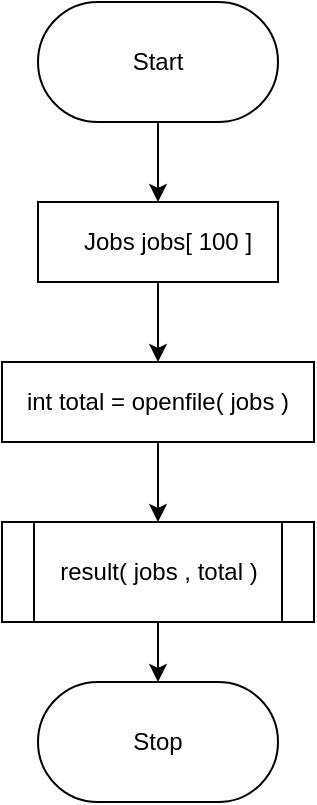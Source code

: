 <mxfile version="20.2.3" type="device" pages="4"><diagram id="C5RBs43oDa-KdzZeNtuy" name="main"><mxGraphModel dx="702" dy="857" grid="1" gridSize="10" guides="1" tooltips="1" connect="1" arrows="1" fold="1" page="1" pageScale="1" pageWidth="827" pageHeight="1169" math="0" shadow="0"><root><mxCell id="WIyWlLk6GJQsqaUBKTNV-0"/><mxCell id="WIyWlLk6GJQsqaUBKTNV-1" parent="WIyWlLk6GJQsqaUBKTNV-0"/><mxCell id="_FI58hIxrA8SldxBOYpD-6" value="" style="edgeStyle=orthogonalEdgeStyle;rounded=0;orthogonalLoop=1;jettySize=auto;html=1;" parent="WIyWlLk6GJQsqaUBKTNV-1" source="_FI58hIxrA8SldxBOYpD-0" target="_FI58hIxrA8SldxBOYpD-1" edge="1"><mxGeometry relative="1" as="geometry"/></mxCell><mxCell id="_FI58hIxrA8SldxBOYpD-0" value="Start" style="rounded=1;whiteSpace=wrap;html=1;arcSize=50;" parent="WIyWlLk6GJQsqaUBKTNV-1" vertex="1"><mxGeometry x="354" y="80" width="120" height="60" as="geometry"/></mxCell><mxCell id="_FI58hIxrA8SldxBOYpD-3" value="" style="edgeStyle=orthogonalEdgeStyle;rounded=0;orthogonalLoop=1;jettySize=auto;html=1;" parent="WIyWlLk6GJQsqaUBKTNV-1" source="_FI58hIxrA8SldxBOYpD-1" target="_FI58hIxrA8SldxBOYpD-2" edge="1"><mxGeometry relative="1" as="geometry"/></mxCell><mxCell id="_FI58hIxrA8SldxBOYpD-1" value="&amp;nbsp; &amp;nbsp;Jobs jobs[ 100 ]" style="rounded=0;whiteSpace=wrap;html=1;" parent="WIyWlLk6GJQsqaUBKTNV-1" vertex="1"><mxGeometry x="354" y="180" width="120" height="40" as="geometry"/></mxCell><mxCell id="_FI58hIxrA8SldxBOYpD-5" value="" style="edgeStyle=orthogonalEdgeStyle;rounded=0;orthogonalLoop=1;jettySize=auto;html=1;" parent="WIyWlLk6GJQsqaUBKTNV-1" source="_FI58hIxrA8SldxBOYpD-2" target="_FI58hIxrA8SldxBOYpD-4" edge="1"><mxGeometry relative="1" as="geometry"/></mxCell><mxCell id="_FI58hIxrA8SldxBOYpD-2" value="&amp;nbsp;int total = openfile( jobs )&amp;nbsp;" style="rounded=0;whiteSpace=wrap;html=1;" parent="WIyWlLk6GJQsqaUBKTNV-1" vertex="1"><mxGeometry x="336" y="260" width="156" height="40" as="geometry"/></mxCell><mxCell id="_FI58hIxrA8SldxBOYpD-8" value="" style="edgeStyle=orthogonalEdgeStyle;rounded=0;orthogonalLoop=1;jettySize=auto;html=1;" parent="WIyWlLk6GJQsqaUBKTNV-1" source="_FI58hIxrA8SldxBOYpD-4" target="_FI58hIxrA8SldxBOYpD-7" edge="1"><mxGeometry relative="1" as="geometry"/></mxCell><mxCell id="_FI58hIxrA8SldxBOYpD-4" value="result( jobs , total )" style="shape=process;whiteSpace=wrap;html=1;backgroundOutline=1;rounded=0;" parent="WIyWlLk6GJQsqaUBKTNV-1" vertex="1"><mxGeometry x="336" y="340" width="156" height="50" as="geometry"/></mxCell><mxCell id="_FI58hIxrA8SldxBOYpD-7" value="Stop" style="rounded=1;whiteSpace=wrap;html=1;arcSize=50;" parent="WIyWlLk6GJQsqaUBKTNV-1" vertex="1"><mxGeometry x="354" y="420" width="120" height="60" as="geometry"/></mxCell></root></mxGraphModel></diagram><diagram id="8wvmJROvQ71Lb3DKeKXc" name="openfile"><mxGraphModel dx="702" dy="857" grid="1" gridSize="10" guides="1" tooltips="1" connect="1" arrows="1" fold="1" page="1" pageScale="1" pageWidth="850" pageHeight="1100" math="0" shadow="0"><root><mxCell id="0"/><mxCell id="1" parent="0"/><mxCell id="Gln6rueyPknRnzqwAqZ3-33" style="edgeStyle=orthogonalEdgeStyle;rounded=0;orthogonalLoop=1;jettySize=auto;html=1;entryX=0.5;entryY=0;entryDx=0;entryDy=0;" parent="1" source="Gln6rueyPknRnzqwAqZ3-1" target="Gln6rueyPknRnzqwAqZ3-2" edge="1"><mxGeometry relative="1" as="geometry"/></mxCell><mxCell id="Gln6rueyPknRnzqwAqZ3-1" value="openfile&lt;br&gt;( Jobs jobs[] )" style="rounded=1;whiteSpace=wrap;html=1;arcSize=50;" parent="1" vertex="1"><mxGeometry x="354" y="80" width="120" height="60" as="geometry"/></mxCell><mxCell id="Gln6rueyPknRnzqwAqZ3-6" value="" style="edgeStyle=orthogonalEdgeStyle;rounded=0;orthogonalLoop=1;jettySize=auto;html=1;" parent="1" source="Gln6rueyPknRnzqwAqZ3-2" target="Gln6rueyPknRnzqwAqZ3-5" edge="1"><mxGeometry relative="1" as="geometry"/></mxCell><mxCell id="Gln6rueyPknRnzqwAqZ3-2" value="int index = 0" style="rounded=0;whiteSpace=wrap;html=1;" parent="1" vertex="1"><mxGeometry x="354" y="180" width="120" height="40" as="geometry"/></mxCell><mxCell id="Gln6rueyPknRnzqwAqZ3-8" value="" style="edgeStyle=orthogonalEdgeStyle;rounded=0;orthogonalLoop=1;jettySize=auto;html=1;" parent="1" source="Gln6rueyPknRnzqwAqZ3-5" target="Gln6rueyPknRnzqwAqZ3-7" edge="1"><mxGeometry relative="1" as="geometry"/></mxCell><mxCell id="Gln6rueyPknRnzqwAqZ3-5" value="FILE *fptr" style="rounded=0;whiteSpace=wrap;html=1;" parent="1" vertex="1"><mxGeometry x="354" y="260" width="120" height="40" as="geometry"/></mxCell><mxCell id="Gln6rueyPknRnzqwAqZ3-12" value="" style="edgeStyle=orthogonalEdgeStyle;rounded=0;orthogonalLoop=1;jettySize=auto;html=1;" parent="1" source="Gln6rueyPknRnzqwAqZ3-7" target="Gln6rueyPknRnzqwAqZ3-11" edge="1"><mxGeometry relative="1" as="geometry"/></mxCell><mxCell id="Gln6rueyPknRnzqwAqZ3-7" value="fptr = fopen( &quot;Salary.txt&quot;, &quot;r&quot; )" style="rounded=0;whiteSpace=wrap;html=1;" parent="1" vertex="1"><mxGeometry x="326" y="340" width="176" height="40" as="geometry"/></mxCell><mxCell id="Gln6rueyPknRnzqwAqZ3-14" value="True" style="edgeStyle=orthogonalEdgeStyle;rounded=0;orthogonalLoop=1;jettySize=auto;html=1;" parent="1" source="Gln6rueyPknRnzqwAqZ3-11" target="Gln6rueyPknRnzqwAqZ3-13" edge="1"><mxGeometry relative="1" as="geometry"/></mxCell><mxCell id="Gln6rueyPknRnzqwAqZ3-17" value="False" style="edgeStyle=orthogonalEdgeStyle;rounded=0;orthogonalLoop=1;jettySize=auto;html=1;" parent="1" source="Gln6rueyPknRnzqwAqZ3-11" edge="1"><mxGeometry x="-0.856" relative="1" as="geometry"><mxPoint x="414" y="700" as="targetPoint"/><Array as="points"><mxPoint x="560" y="460"/><mxPoint x="560" y="680"/><mxPoint x="414" y="680"/><mxPoint x="414" y="700"/></Array><mxPoint as="offset"/></mxGeometry></mxCell><mxCell id="Gln6rueyPknRnzqwAqZ3-11" value="fptr == NULL ?" style="rhombus;whiteSpace=wrap;html=1;rounded=0;" parent="1" vertex="1"><mxGeometry x="341" y="420" width="146" height="80" as="geometry"/></mxCell><mxCell id="Gln6rueyPknRnzqwAqZ3-16" value="" style="edgeStyle=orthogonalEdgeStyle;rounded=0;orthogonalLoop=1;jettySize=auto;html=1;" parent="1" source="Gln6rueyPknRnzqwAqZ3-13" target="Gln6rueyPknRnzqwAqZ3-15" edge="1"><mxGeometry relative="1" as="geometry"/></mxCell><mxCell id="Gln6rueyPknRnzqwAqZ3-13" value="show&amp;nbsp;&quot;Error opening file salary.txt&quot;" style="shape=parallelogram;perimeter=parallelogramPerimeter;whiteSpace=wrap;html=1;fixedSize=1;rounded=0;" parent="1" vertex="1"><mxGeometry x="301" y="540" width="226" height="40" as="geometry"/></mxCell><mxCell id="7LVOAITUAh3FwFvK-YC3-1" style="edgeStyle=none;html=1;entryX=0.575;entryY=0.65;entryDx=0;entryDy=0;entryPerimeter=0;" parent="1" source="Gln6rueyPknRnzqwAqZ3-15" target="7LVOAITUAh3FwFvK-YC3-4" edge="1"><mxGeometry relative="1" as="geometry"><mxPoint x="190" y="1380" as="targetPoint"/><Array as="points"><mxPoint x="190" y="630"/><mxPoint x="190" y="1380"/></Array></mxGeometry></mxCell><mxCell id="Gln6rueyPknRnzqwAqZ3-15" value="exit( 0 )" style="rounded=0;whiteSpace=wrap;html=1;" parent="1" vertex="1"><mxGeometry x="354" y="610" width="120" height="40" as="geometry"/></mxCell><mxCell id="Gln6rueyPknRnzqwAqZ3-21" value="" style="edgeStyle=orthogonalEdgeStyle;rounded=0;orthogonalLoop=1;jettySize=auto;html=1;" parent="1" source="Gln6rueyPknRnzqwAqZ3-19" target="Gln6rueyPknRnzqwAqZ3-20" edge="1"><mxGeometry relative="1" as="geometry"/></mxCell><mxCell id="Gln6rueyPknRnzqwAqZ3-19" value="char col1[ 100 ] , col2[ 100 ] , col3[ 100 ] , col4[ 100 ] , row2[ 100 ]" style="rounded=0;whiteSpace=wrap;html=1;" parent="1" vertex="1"><mxGeometry x="321" y="700" width="186" height="60" as="geometry"/></mxCell><mxCell id="Gln6rueyPknRnzqwAqZ3-23" value="" style="edgeStyle=orthogonalEdgeStyle;rounded=0;orthogonalLoop=1;jettySize=auto;html=1;" parent="1" source="Gln6rueyPknRnzqwAqZ3-20" target="Gln6rueyPknRnzqwAqZ3-22" edge="1"><mxGeometry relative="1" as="geometry"/></mxCell><mxCell id="Gln6rueyPknRnzqwAqZ3-20" value="get &quot;fptr , col1, col2, col3, col4&quot;" style="shape=parallelogram;perimeter=parallelogramPerimeter;whiteSpace=wrap;html=1;fixedSize=1;rounded=0;" parent="1" vertex="1"><mxGeometry x="311" y="840" width="206" height="60" as="geometry"/></mxCell><mxCell id="Gln6rueyPknRnzqwAqZ3-25" value="" style="edgeStyle=orthogonalEdgeStyle;rounded=0;orthogonalLoop=1;jettySize=auto;html=1;" parent="1" source="Gln6rueyPknRnzqwAqZ3-22" target="Gln6rueyPknRnzqwAqZ3-24" edge="1"><mxGeometry relative="1" as="geometry"/></mxCell><mxCell id="Gln6rueyPknRnzqwAqZ3-22" value="" style="shape=waypoint;sketch=0;size=6;pointerEvents=1;points=[];fillColor=default;resizable=0;rotatable=0;perimeter=centerPerimeter;snapToPoint=1;rounded=0;" parent="1" vertex="1"><mxGeometry x="394" y="920" width="40" height="40" as="geometry"/></mxCell><mxCell id="Gln6rueyPknRnzqwAqZ3-27" value="True" style="edgeStyle=orthogonalEdgeStyle;rounded=0;orthogonalLoop=1;jettySize=auto;html=1;" parent="1" source="Gln6rueyPknRnzqwAqZ3-24" target="Gln6rueyPknRnzqwAqZ3-26" edge="1"><mxGeometry relative="1" as="geometry"/></mxCell><mxCell id="Gln6rueyPknRnzqwAqZ3-29" value="False" style="edgeStyle=orthogonalEdgeStyle;rounded=0;orthogonalLoop=1;jettySize=auto;html=1;" parent="1" source="Gln6rueyPknRnzqwAqZ3-24" edge="1"><mxGeometry x="-0.853" relative="1" as="geometry"><mxPoint x="414" y="1270" as="targetPoint"/><Array as="points"><mxPoint x="570" y="1030"/><mxPoint x="570" y="1200"/><mxPoint x="414" y="1200"/></Array><mxPoint as="offset"/></mxGeometry></mxCell><mxCell id="Gln6rueyPknRnzqwAqZ3-24" value="fscanf(fptr) != EOF ?" style="rhombus;whiteSpace=wrap;html=1;sketch=0;rounded=0;" parent="1" vertex="1"><mxGeometry x="332.5" y="980" width="163" height="100" as="geometry"/></mxCell><mxCell id="Gln6rueyPknRnzqwAqZ3-28" style="edgeStyle=orthogonalEdgeStyle;rounded=0;orthogonalLoop=1;jettySize=auto;html=1;" parent="1" source="Gln6rueyPknRnzqwAqZ3-26" target="Gln6rueyPknRnzqwAqZ3-22" edge="1"><mxGeometry relative="1" as="geometry"><mxPoint x="250" y="940" as="targetPoint"/><Array as="points"><mxPoint x="240" y="1140"/><mxPoint x="240" y="940"/></Array></mxGeometry></mxCell><mxCell id="Gln6rueyPknRnzqwAqZ3-26" value="index =&amp;nbsp;index + 1" style="whiteSpace=wrap;html=1;sketch=0;rounded=0;" parent="1" vertex="1"><mxGeometry x="354" y="1110" width="120" height="60" as="geometry"/></mxCell><mxCell id="Gln6rueyPknRnzqwAqZ3-32" value="" style="edgeStyle=orthogonalEdgeStyle;rounded=0;orthogonalLoop=1;jettySize=auto;html=1;" parent="1" source="Gln6rueyPknRnzqwAqZ3-30" target="Gln6rueyPknRnzqwAqZ3-31" edge="1"><mxGeometry relative="1" as="geometry"/></mxCell><mxCell id="Gln6rueyPknRnzqwAqZ3-30" value="fclose( fptr )" style="rounded=0;whiteSpace=wrap;html=1;" parent="1" vertex="1"><mxGeometry x="354" y="1230" width="120" height="40" as="geometry"/></mxCell><mxCell id="7LVOAITUAh3FwFvK-YC3-5" style="edgeStyle=none;html=1;entryX=0.55;entryY=0.35;entryDx=0;entryDy=0;entryPerimeter=0;" parent="1" source="Gln6rueyPknRnzqwAqZ3-31" target="7LVOAITUAh3FwFvK-YC3-4" edge="1"><mxGeometry relative="1" as="geometry"/></mxCell><mxCell id="Gln6rueyPknRnzqwAqZ3-31" value="return index" style="whiteSpace=wrap;html=1;rounded=0;" parent="1" vertex="1"><mxGeometry x="354" y="1290" width="120" height="40" as="geometry"/></mxCell><mxCell id="Gln6rueyPknRnzqwAqZ3-34" value="Stop" style="rounded=1;whiteSpace=wrap;html=1;arcSize=50;" parent="1" vertex="1"><mxGeometry x="354" y="1420" width="120" height="60" as="geometry"/></mxCell><mxCell id="7LVOAITUAh3FwFvK-YC3-7" style="edgeStyle=none;html=1;entryX=0.5;entryY=0;entryDx=0;entryDy=0;" parent="1" source="7LVOAITUAh3FwFvK-YC3-4" target="Gln6rueyPknRnzqwAqZ3-34" edge="1"><mxGeometry relative="1" as="geometry"/></mxCell><mxCell id="7LVOAITUAh3FwFvK-YC3-4" value="" style="shape=waypoint;sketch=0;size=6;pointerEvents=1;points=[];fillColor=default;resizable=0;rotatable=0;perimeter=centerPerimeter;snapToPoint=1;rounded=0;" parent="1" vertex="1"><mxGeometry x="394" y="1360" width="40" height="40" as="geometry"/></mxCell></root></mxGraphModel></diagram><diagram id="eBZUSpBIkuybeohZaWXU" name="result"><mxGraphModel dx="702" dy="857" grid="1" gridSize="10" guides="1" tooltips="1" connect="1" arrows="1" fold="1" page="1" pageScale="1" pageWidth="850" pageHeight="1100" math="0" shadow="0"><root><mxCell id="0"/><mxCell id="1" parent="0"/><mxCell id="qYpqaH9GHWGAw_M61kcW-3" value="" style="edgeStyle=orthogonalEdgeStyle;rounded=0;orthogonalLoop=1;jettySize=auto;html=1;" parent="1" source="qYpqaH9GHWGAw_M61kcW-1" target="qYpqaH9GHWGAw_M61kcW-2" edge="1"><mxGeometry relative="1" as="geometry"/></mxCell><mxCell id="qYpqaH9GHWGAw_M61kcW-1" value="result&lt;br&gt;( Jobs jobs[] , int total )" style="rounded=1;whiteSpace=wrap;html=1;arcSize=50;" parent="1" vertex="1"><mxGeometry x="352" y="80" width="146" height="60" as="geometry"/></mxCell><mxCell id="qYpqaH9GHWGAw_M61kcW-5" value="" style="edgeStyle=orthogonalEdgeStyle;rounded=0;orthogonalLoop=1;jettySize=auto;html=1;" parent="1" source="qYpqaH9GHWGAw_M61kcW-2" target="qYpqaH9GHWGAw_M61kcW-4" edge="1"><mxGeometry relative="1" as="geometry"/></mxCell><mxCell id="qYpqaH9GHWGAw_M61kcW-2" value="float max_total = -1" style="rounded=0;whiteSpace=wrap;html=1;" parent="1" vertex="1"><mxGeometry x="365" y="170" width="120" height="60" as="geometry"/></mxCell><mxCell id="qYpqaH9GHWGAw_M61kcW-7" value="" style="edgeStyle=orthogonalEdgeStyle;rounded=0;orthogonalLoop=1;jettySize=auto;html=1;" parent="1" source="qYpqaH9GHWGAw_M61kcW-4" target="qYpqaH9GHWGAw_M61kcW-6" edge="1"><mxGeometry relative="1" as="geometry"/></mxCell><mxCell id="qYpqaH9GHWGAw_M61kcW-4" value="char prefix_job[ 100 ][ 100 ] = { &quot;Programmer&quot; , &quot;Support&quot; , &quot;Advisor&quot; , &quot;Founder&quot; , &quot;HR&quot; }" style="whiteSpace=wrap;html=1;rounded=0;" parent="1" vertex="1"><mxGeometry x="348" y="260" width="155" height="90" as="geometry"/></mxCell><mxCell id="qYpqaH9GHWGAw_M61kcW-9" value="" style="edgeStyle=orthogonalEdgeStyle;rounded=0;orthogonalLoop=1;jettySize=auto;html=1;" parent="1" source="qYpqaH9GHWGAw_M61kcW-6" target="qYpqaH9GHWGAw_M61kcW-8" edge="1"><mxGeometry relative="1" as="geometry"/></mxCell><mxCell id="qYpqaH9GHWGAw_M61kcW-6" value="char jobs_title[ 100 ]&amp;nbsp;&lt;br&gt;int i = 0&amp;nbsp;" style="whiteSpace=wrap;html=1;rounded=0;" parent="1" vertex="1"><mxGeometry x="365.5" y="390" width="120" height="60" as="geometry"/></mxCell><mxCell id="qYpqaH9GHWGAw_M61kcW-11" value="" style="edgeStyle=orthogonalEdgeStyle;rounded=0;orthogonalLoop=1;jettySize=auto;html=1;" parent="1" source="qYpqaH9GHWGAw_M61kcW-8" target="qYpqaH9GHWGAw_M61kcW-10" edge="1"><mxGeometry relative="1" as="geometry"/></mxCell><mxCell id="qYpqaH9GHWGAw_M61kcW-8" value="" style="shape=waypoint;sketch=0;size=6;pointerEvents=1;points=[];fillColor=default;resizable=0;rotatable=0;perimeter=centerPerimeter;snapToPoint=1;rounded=0;" parent="1" vertex="1"><mxGeometry x="405" y="470" width="40" height="40" as="geometry"/></mxCell><mxCell id="qYpqaH9GHWGAw_M61kcW-15" value="True" style="edgeStyle=orthogonalEdgeStyle;rounded=0;orthogonalLoop=1;jettySize=auto;html=1;" parent="1" source="qYpqaH9GHWGAw_M61kcW-10" target="qYpqaH9GHWGAw_M61kcW-14" edge="1"><mxGeometry relative="1" as="geometry"/></mxCell><mxCell id="qYpqaH9GHWGAw_M61kcW-38" value="False" style="edgeStyle=orthogonalEdgeStyle;rounded=0;orthogonalLoop=1;jettySize=auto;html=1;" parent="1" source="qYpqaH9GHWGAw_M61kcW-10" edge="1"><mxGeometry x="-0.935" relative="1" as="geometry"><mxPoint x="425" y="1620" as="targetPoint"/><Array as="points"><mxPoint x="640" y="565"/><mxPoint x="640" y="1560"/><mxPoint x="425" y="1560"/><mxPoint x="425" y="1600"/></Array><mxPoint as="offset"/></mxGeometry></mxCell><mxCell id="qYpqaH9GHWGAw_M61kcW-10" value="i &amp;lt; 5 ?" style="rhombus;whiteSpace=wrap;html=1;sketch=0;rounded=0;" parent="1" vertex="1"><mxGeometry x="367" y="530" width="116.75" height="70" as="geometry"/></mxCell><mxCell id="qYpqaH9GHWGAw_M61kcW-17" value="" style="edgeStyle=orthogonalEdgeStyle;rounded=0;orthogonalLoop=1;jettySize=auto;html=1;" parent="1" source="qYpqaH9GHWGAw_M61kcW-14" target="qYpqaH9GHWGAw_M61kcW-16" edge="1"><mxGeometry relative="1" as="geometry"/></mxCell><mxCell id="qYpqaH9GHWGAw_M61kcW-14" value="int j = 0" style="whiteSpace=wrap;html=1;sketch=0;rounded=0;" parent="1" vertex="1"><mxGeometry x="365.01" y="630" width="120" height="40" as="geometry"/></mxCell><mxCell id="qYpqaH9GHWGAw_M61kcW-19" value="" style="edgeStyle=orthogonalEdgeStyle;rounded=0;orthogonalLoop=1;jettySize=auto;html=1;" parent="1" source="qYpqaH9GHWGAw_M61kcW-16" target="qYpqaH9GHWGAw_M61kcW-18" edge="1"><mxGeometry relative="1" as="geometry"/></mxCell><mxCell id="qYpqaH9GHWGAw_M61kcW-16" value="" style="shape=waypoint;sketch=0;size=6;pointerEvents=1;points=[];fillColor=default;resizable=0;rotatable=0;perimeter=centerPerimeter;snapToPoint=1;rounded=0;" parent="1" vertex="1"><mxGeometry x="405" y="690" width="40" height="40" as="geometry"/></mxCell><mxCell id="qYpqaH9GHWGAw_M61kcW-21" value="True" style="edgeStyle=orthogonalEdgeStyle;rounded=0;orthogonalLoop=1;jettySize=auto;html=1;" parent="1" source="qYpqaH9GHWGAw_M61kcW-18" target="qYpqaH9GHWGAw_M61kcW-20" edge="1"><mxGeometry relative="1" as="geometry"/></mxCell><mxCell id="qYpqaH9GHWGAw_M61kcW-35" value="False" style="edgeStyle=orthogonalEdgeStyle;rounded=0;orthogonalLoop=1;jettySize=auto;html=1;entryX=0.5;entryY=0;entryDx=0;entryDy=0;" parent="1" source="qYpqaH9GHWGAw_M61kcW-18" target="qYpqaH9GHWGAw_M61kcW-36" edge="1"><mxGeometry x="-0.926" relative="1" as="geometry"><mxPoint x="426" y="1440" as="targetPoint"/><Array as="points"><mxPoint x="600" y="785"/><mxPoint x="600" y="1440"/><mxPoint x="424" y="1440"/></Array><mxPoint as="offset"/></mxGeometry></mxCell><mxCell id="qYpqaH9GHWGAw_M61kcW-18" value="j &amp;lt; 100 ?" style="rhombus;whiteSpace=wrap;html=1;sketch=0;rounded=0;" parent="1" vertex="1"><mxGeometry x="357" y="750" width="137" height="70" as="geometry"/></mxCell><mxCell id="qYpqaH9GHWGAw_M61kcW-23" value="True" style="edgeStyle=orthogonalEdgeStyle;rounded=0;orthogonalLoop=1;jettySize=auto;html=1;" parent="1" source="qYpqaH9GHWGAw_M61kcW-20" target="qYpqaH9GHWGAw_M61kcW-22" edge="1"><mxGeometry relative="1" as="geometry"/></mxCell><mxCell id="qYpqaH9GHWGAw_M61kcW-34" value="False" style="edgeStyle=orthogonalEdgeStyle;rounded=0;orthogonalLoop=1;jettySize=auto;html=1;entryX=0.563;entryY=0.625;entryDx=0;entryDy=0;entryPerimeter=0;" parent="1" source="qYpqaH9GHWGAw_M61kcW-20" target="qYpqaH9GHWGAw_M61kcW-26" edge="1"><mxGeometry x="-0.893" relative="1" as="geometry"><mxPoint x="550" y="1170" as="targetPoint"/><Array as="points"><mxPoint x="560" y="900"/><mxPoint x="560" y="1170"/></Array><mxPoint as="offset"/></mxGeometry></mxCell><mxCell id="qYpqaH9GHWGAw_M61kcW-20" value="prefix_job[ i ][ j ] == '\0' ?" style="rhombus;whiteSpace=wrap;html=1;sketch=0;rounded=0;" parent="1" vertex="1"><mxGeometry x="334" y="860" width="182" height="80" as="geometry"/></mxCell><mxCell id="qYpqaH9GHWGAw_M61kcW-25" value="" style="edgeStyle=orthogonalEdgeStyle;rounded=0;orthogonalLoop=1;jettySize=auto;html=1;" parent="1" source="qYpqaH9GHWGAw_M61kcW-22" target="qYpqaH9GHWGAw_M61kcW-24" edge="1"><mxGeometry relative="1" as="geometry"/></mxCell><mxCell id="qYpqaH9GHWGAw_M61kcW-22" value="jobs_title[ j ] = '\0'" style="whiteSpace=wrap;html=1;sketch=0;rounded=0;" parent="1" vertex="1"><mxGeometry x="353.13" y="980" width="144.5" height="50" as="geometry"/></mxCell><mxCell id="qYpqaH9GHWGAw_M61kcW-27" value="" style="edgeStyle=orthogonalEdgeStyle;rounded=0;orthogonalLoop=1;jettySize=auto;html=1;" parent="1" source="qYpqaH9GHWGAw_M61kcW-24" target="qYpqaH9GHWGAw_M61kcW-26" edge="1"><mxGeometry relative="1" as="geometry"/></mxCell><mxCell id="qYpqaH9GHWGAw_M61kcW-24" value="break" style="whiteSpace=wrap;html=1;sketch=0;rounded=0;" parent="1" vertex="1"><mxGeometry x="365.38" y="1070" width="120" height="60" as="geometry"/></mxCell><mxCell id="qYpqaH9GHWGAw_M61kcW-30" value="" style="edgeStyle=orthogonalEdgeStyle;rounded=0;orthogonalLoop=1;jettySize=auto;html=1;" parent="1" source="qYpqaH9GHWGAw_M61kcW-26" target="qYpqaH9GHWGAw_M61kcW-29" edge="1"><mxGeometry relative="1" as="geometry"/></mxCell><mxCell id="qYpqaH9GHWGAw_M61kcW-26" value="" style="shape=waypoint;sketch=0;size=6;pointerEvents=1;points=[];fillColor=default;resizable=0;rotatable=0;perimeter=centerPerimeter;snapToPoint=1;rounded=0;" parent="1" vertex="1"><mxGeometry x="405.5" y="1150" width="40" height="40" as="geometry"/></mxCell><mxCell id="qYpqaH9GHWGAw_M61kcW-40" value="" style="edgeStyle=orthogonalEdgeStyle;rounded=0;orthogonalLoop=1;jettySize=auto;html=1;" parent="1" source="qYpqaH9GHWGAw_M61kcW-29" target="qYpqaH9GHWGAw_M61kcW-39" edge="1"><mxGeometry relative="1" as="geometry"/></mxCell><mxCell id="qYpqaH9GHWGAw_M61kcW-29" value="jobs_title[ j ] = prefix_job[ i ][ j ]" style="whiteSpace=wrap;html=1;sketch=0;rounded=0;" parent="1" vertex="1"><mxGeometry x="333.25" y="1220" width="184.5" height="60" as="geometry"/></mxCell><mxCell id="qYpqaH9GHWGAw_M61kcW-31" value="j = j + 1" style="rounded=0;whiteSpace=wrap;html=1;sketch=0;" parent="1" vertex="1"><mxGeometry x="366" y="1370" width="120" height="40" as="geometry"/></mxCell><mxCell id="qYpqaH9GHWGAw_M61kcW-37" style="edgeStyle=orthogonalEdgeStyle;rounded=0;orthogonalLoop=1;jettySize=auto;html=1;entryX=0.45;entryY=0.525;entryDx=0;entryDy=0;entryPerimeter=0;exitX=0;exitY=0.5;exitDx=0;exitDy=0;" parent="1" source="qYpqaH9GHWGAw_M61kcW-36" target="qYpqaH9GHWGAw_M61kcW-8" edge="1"><mxGeometry relative="1" as="geometry"><mxPoint x="240" y="480" as="targetPoint"/><Array as="points"><mxPoint x="220" y="1500"/><mxPoint x="220" y="490"/></Array></mxGeometry></mxCell><mxCell id="qYpqaH9GHWGAw_M61kcW-36" value="i = i + 1" style="rounded=0;whiteSpace=wrap;html=1;" parent="1" vertex="1"><mxGeometry x="363.75" y="1470" width="120" height="60" as="geometry"/></mxCell><mxCell id="qYpqaH9GHWGAw_M61kcW-43" style="edgeStyle=orthogonalEdgeStyle;rounded=0;orthogonalLoop=1;jettySize=auto;html=1;entryX=0.5;entryY=0;entryDx=0;entryDy=0;" parent="1" source="qYpqaH9GHWGAw_M61kcW-39" target="qYpqaH9GHWGAw_M61kcW-31" edge="1"><mxGeometry relative="1" as="geometry"/></mxCell><mxCell id="qYpqaH9GHWGAw_M61kcW-39" value="show_max&lt;br&gt;( jobs, total, max_total, jobs_title )" style="shape=process;whiteSpace=wrap;html=1;backgroundOutline=1;" parent="1" vertex="1"><mxGeometry x="301" y="1300" width="250" height="40" as="geometry"/></mxCell><mxCell id="qYpqaH9GHWGAw_M61kcW-44" value="Stop" style="rounded=1;whiteSpace=wrap;html=1;arcSize=50;" parent="1" vertex="1"><mxGeometry x="350.75" y="1620" width="146" height="60" as="geometry"/></mxCell></root></mxGraphModel></diagram><diagram id="HikrspEHo6EqJsP1vH77" name="show_max"><mxGraphModel dx="702" dy="857" grid="1" gridSize="10" guides="1" tooltips="1" connect="1" arrows="1" fold="1" page="1" pageScale="1" pageWidth="850" pageHeight="1100" math="0" shadow="0"><root><mxCell id="0"/><mxCell id="1" parent="0"/><mxCell id="NmbeHcibe76cZwqS2uoT-3" value="" style="edgeStyle=orthogonalEdgeStyle;rounded=0;orthogonalLoop=1;jettySize=auto;html=1;" parent="1" source="NmbeHcibe76cZwqS2uoT-1" target="NmbeHcibe76cZwqS2uoT-2" edge="1"><mxGeometry relative="1" as="geometry"/></mxCell><mxCell id="NmbeHcibe76cZwqS2uoT-1" value="show_max&lt;br&gt;( Jobs jobs[] , int total , float most_total , char jobs_title[] )" style="rounded=1;whiteSpace=wrap;html=1;arcSize=50;" parent="1" vertex="1"><mxGeometry x="343" y="70" width="165" height="80" as="geometry"/></mxCell><mxCell id="NmbeHcibe76cZwqS2uoT-5" value="" style="edgeStyle=orthogonalEdgeStyle;rounded=0;orthogonalLoop=1;jettySize=auto;html=1;" parent="1" source="NmbeHcibe76cZwqS2uoT-2" target="NmbeHcibe76cZwqS2uoT-4" edge="1"><mxGeometry relative="1" as="geometry"/></mxCell><mxCell id="NmbeHcibe76cZwqS2uoT-2" value="&lt;div&gt;char *name&amp;nbsp;&lt;/div&gt;&lt;div&gt;&lt;span style=&quot;background-color: initial;&quot;&gt;int i = 0&lt;/span&gt;&lt;/div&gt;" style="rounded=0;whiteSpace=wrap;html=1;" parent="1" vertex="1"><mxGeometry x="365" y="190" width="120" height="60" as="geometry"/></mxCell><mxCell id="NmbeHcibe76cZwqS2uoT-7" value="" style="edgeStyle=orthogonalEdgeStyle;rounded=0;orthogonalLoop=1;jettySize=auto;html=1;" parent="1" source="NmbeHcibe76cZwqS2uoT-4" target="NmbeHcibe76cZwqS2uoT-6" edge="1"><mxGeometry relative="1" as="geometry"/></mxCell><mxCell id="NmbeHcibe76cZwqS2uoT-4" value="" style="shape=waypoint;sketch=0;size=6;pointerEvents=1;points=[];fillColor=default;resizable=0;rotatable=0;perimeter=centerPerimeter;snapToPoint=1;rounded=0;" parent="1" vertex="1"><mxGeometry x="405.5" y="270" width="40" height="40" as="geometry"/></mxCell><mxCell id="NmbeHcibe76cZwqS2uoT-9" value="True" style="edgeStyle=orthogonalEdgeStyle;rounded=0;orthogonalLoop=1;jettySize=auto;html=1;" parent="1" source="NmbeHcibe76cZwqS2uoT-6" target="NmbeHcibe76cZwqS2uoT-8" edge="1"><mxGeometry relative="1" as="geometry"/></mxCell><mxCell id="NmbeHcibe76cZwqS2uoT-25" value="False" style="edgeStyle=orthogonalEdgeStyle;rounded=0;orthogonalLoop=1;jettySize=auto;html=1;" parent="1" source="NmbeHcibe76cZwqS2uoT-6" edge="1"><mxGeometry x="-0.929" relative="1" as="geometry"><mxPoint x="426" y="1060" as="targetPoint"/><Array as="points"><mxPoint x="630" y="370"/><mxPoint x="630" y="1050"/><mxPoint x="426" y="1050"/></Array><mxPoint as="offset"/></mxGeometry></mxCell><mxCell id="NmbeHcibe76cZwqS2uoT-6" value="i &amp;lt; total ?" style="rhombus;whiteSpace=wrap;html=1;sketch=0;rounded=0;" parent="1" vertex="1"><mxGeometry x="368" y="330" width="115" height="80" as="geometry"/></mxCell><mxCell id="NmbeHcibe76cZwqS2uoT-11" value="True" style="edgeStyle=orthogonalEdgeStyle;rounded=0;orthogonalLoop=1;jettySize=auto;html=1;" parent="1" source="NmbeHcibe76cZwqS2uoT-8" target="NmbeHcibe76cZwqS2uoT-10" edge="1"><mxGeometry relative="1" as="geometry"/></mxCell><mxCell id="NmbeHcibe76cZwqS2uoT-21" value="False" style="edgeStyle=orthogonalEdgeStyle;rounded=0;orthogonalLoop=1;jettySize=auto;html=1;" parent="1" source="NmbeHcibe76cZwqS2uoT-8" target="NmbeHcibe76cZwqS2uoT-19" edge="1"><mxGeometry x="-0.918" relative="1" as="geometry"><mxPoint x="570" y="910" as="targetPoint"/><Array as="points"><mxPoint x="590" y="490"/><mxPoint x="590" y="910"/></Array><mxPoint as="offset"/></mxGeometry></mxCell><mxCell id="NmbeHcibe76cZwqS2uoT-8" value="strcmp( jobs[ i ].job, jobs_title ) == 0 ?" style="rhombus;whiteSpace=wrap;html=1;sketch=0;rounded=0;" parent="1" vertex="1"><mxGeometry x="348" y="450" width="154.5" height="80" as="geometry"/></mxCell><mxCell id="NmbeHcibe76cZwqS2uoT-13" value="True" style="edgeStyle=orthogonalEdgeStyle;rounded=0;orthogonalLoop=1;jettySize=auto;html=1;" parent="1" source="NmbeHcibe76cZwqS2uoT-10" target="NmbeHcibe76cZwqS2uoT-12" edge="1"><mxGeometry relative="1" as="geometry"/></mxCell><mxCell id="NmbeHcibe76cZwqS2uoT-18" value="False" style="edgeStyle=orthogonalEdgeStyle;rounded=0;orthogonalLoop=1;jettySize=auto;html=1;entryX=0.463;entryY=0.675;entryDx=0;entryDy=0;entryPerimeter=0;" parent="1" source="NmbeHcibe76cZwqS2uoT-10" target="NmbeHcibe76cZwqS2uoT-16" edge="1"><mxGeometry x="-0.871" relative="1" as="geometry"><mxPoint x="540" y="870" as="targetPoint"/><Array as="points"><mxPoint x="550" y="600"/><mxPoint x="550" y="870"/></Array><mxPoint as="offset"/></mxGeometry></mxCell><mxCell id="NmbeHcibe76cZwqS2uoT-10" value="jobs[ i ].salary &amp;gt; most_total ?" style="rhombus;whiteSpace=wrap;html=1;sketch=0;rounded=0;" parent="1" vertex="1"><mxGeometry x="339" y="560" width="173" height="80" as="geometry"/></mxCell><mxCell id="NmbeHcibe76cZwqS2uoT-15" value="" style="edgeStyle=orthogonalEdgeStyle;rounded=0;orthogonalLoop=1;jettySize=auto;html=1;" parent="1" source="NmbeHcibe76cZwqS2uoT-12" target="NmbeHcibe76cZwqS2uoT-14" edge="1"><mxGeometry relative="1" as="geometry"/></mxCell><mxCell id="NmbeHcibe76cZwqS2uoT-12" value="most_total = jobs[ i ].salary" style="whiteSpace=wrap;html=1;sketch=0;rounded=0;" parent="1" vertex="1"><mxGeometry x="348" y="670" width="154.5" height="60" as="geometry"/></mxCell><mxCell id="NmbeHcibe76cZwqS2uoT-17" value="" style="edgeStyle=orthogonalEdgeStyle;rounded=0;orthogonalLoop=1;jettySize=auto;html=1;" parent="1" source="NmbeHcibe76cZwqS2uoT-14" target="NmbeHcibe76cZwqS2uoT-16" edge="1"><mxGeometry relative="1" as="geometry"/></mxCell><mxCell id="NmbeHcibe76cZwqS2uoT-14" value="name = jobs[ i ].name" style="whiteSpace=wrap;html=1;sketch=0;rounded=0;" parent="1" vertex="1"><mxGeometry x="365" y="760" width="120" height="60" as="geometry"/></mxCell><mxCell id="NmbeHcibe76cZwqS2uoT-20" value="" style="edgeStyle=orthogonalEdgeStyle;rounded=0;orthogonalLoop=1;jettySize=auto;html=1;" parent="1" source="NmbeHcibe76cZwqS2uoT-16" target="NmbeHcibe76cZwqS2uoT-19" edge="1"><mxGeometry relative="1" as="geometry"/></mxCell><mxCell id="NmbeHcibe76cZwqS2uoT-16" value="" style="shape=waypoint;sketch=0;size=6;pointerEvents=1;points=[];fillColor=default;resizable=0;rotatable=0;perimeter=centerPerimeter;snapToPoint=1;rounded=0;" parent="1" vertex="1"><mxGeometry x="405.5" y="850" width="40" height="40" as="geometry"/></mxCell><mxCell id="NmbeHcibe76cZwqS2uoT-23" value="" style="edgeStyle=orthogonalEdgeStyle;rounded=0;orthogonalLoop=1;jettySize=auto;html=1;" parent="1" source="NmbeHcibe76cZwqS2uoT-19" target="NmbeHcibe76cZwqS2uoT-22" edge="1"><mxGeometry relative="1" as="geometry"/></mxCell><mxCell id="NmbeHcibe76cZwqS2uoT-19" value="" style="shape=waypoint;sketch=0;size=6;pointerEvents=1;points=[];fillColor=default;resizable=0;rotatable=0;perimeter=centerPerimeter;snapToPoint=1;rounded=0;" parent="1" vertex="1"><mxGeometry x="405" y="890" width="40" height="40" as="geometry"/></mxCell><mxCell id="NmbeHcibe76cZwqS2uoT-24" style="edgeStyle=orthogonalEdgeStyle;rounded=0;orthogonalLoop=1;jettySize=auto;html=1;entryX=0.463;entryY=0.6;entryDx=0;entryDy=0;entryPerimeter=0;" parent="1" source="NmbeHcibe76cZwqS2uoT-22" target="NmbeHcibe76cZwqS2uoT-4" edge="1"><mxGeometry relative="1" as="geometry"><mxPoint x="320" y="280" as="targetPoint"/><Array as="points"><mxPoint x="300" y="980"/><mxPoint x="300" y="290"/></Array></mxGeometry></mxCell><mxCell id="NmbeHcibe76cZwqS2uoT-22" value="i = i + 1" style="whiteSpace=wrap;html=1;sketch=0;rounded=0;" parent="1" vertex="1"><mxGeometry x="365" y="950" width="120" height="60" as="geometry"/></mxCell><mxCell id="NmbeHcibe76cZwqS2uoT-29" style="edgeStyle=orthogonalEdgeStyle;rounded=0;orthogonalLoop=1;jettySize=auto;html=1;" parent="1" source="NmbeHcibe76cZwqS2uoT-26" target="NmbeHcibe76cZwqS2uoT-28" edge="1"><mxGeometry relative="1" as="geometry"/></mxCell><mxCell id="NmbeHcibe76cZwqS2uoT-26" value="show &quot; 'jobs_title , name , most_total' Bath &quot;" style="shape=parallelogram;perimeter=parallelogramPerimeter;whiteSpace=wrap;html=1;fixedSize=1;" parent="1" vertex="1"><mxGeometry x="298" y="1060" width="254" height="60" as="geometry"/></mxCell><mxCell id="NmbeHcibe76cZwqS2uoT-28" value="Stop" style="rounded=1;whiteSpace=wrap;html=1;arcSize=50;" parent="1" vertex="1"><mxGeometry x="365" y="1160" width="120" height="60" as="geometry"/></mxCell></root></mxGraphModel></diagram></mxfile>